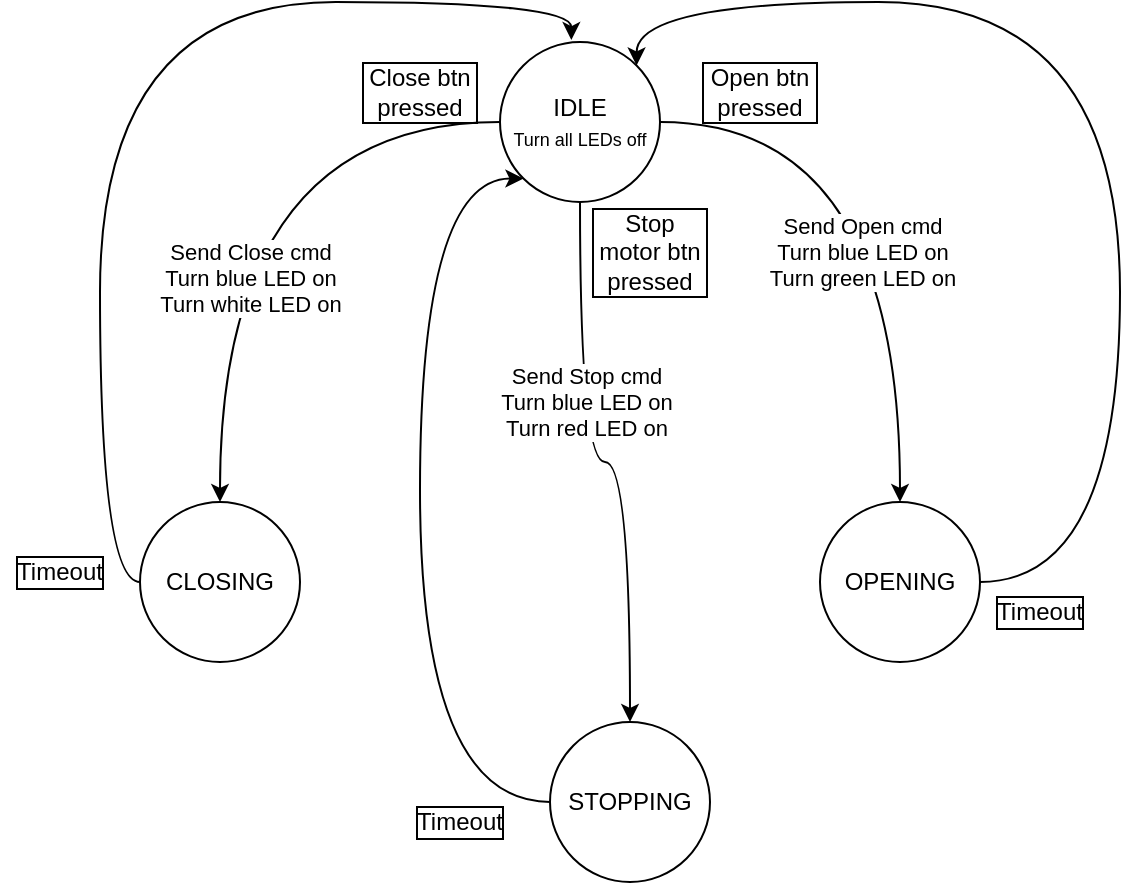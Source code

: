 <mxfile version="20.6.2" type="device"><diagram id="y0mdwXkeUxPRyOCkcBmA" name="Page-1"><mxGraphModel dx="774" dy="481" grid="1" gridSize="10" guides="1" tooltips="1" connect="1" arrows="1" fold="1" page="1" pageScale="1" pageWidth="850" pageHeight="1100" math="0" shadow="0"><root><mxCell id="0"/><mxCell id="1" parent="0"/><mxCell id="mrvpQq7xtBuCmcyidIuL-5" style="edgeStyle=orthogonalEdgeStyle;rounded=0;orthogonalLoop=1;jettySize=auto;html=1;curved=1;" edge="1" parent="1" source="mrvpQq7xtBuCmcyidIuL-1" target="mrvpQq7xtBuCmcyidIuL-2"><mxGeometry relative="1" as="geometry"/></mxCell><mxCell id="mrvpQq7xtBuCmcyidIuL-8" value="Send Open cmd&lt;br&gt;Turn blue LED on&lt;br&gt;Turn green LED on" style="edgeLabel;html=1;align=center;verticalAlign=middle;resizable=0;points=[];" vertex="1" connectable="0" parent="mrvpQq7xtBuCmcyidIuL-5"><mxGeometry x="0.194" y="-19" relative="1" as="geometry"><mxPoint as="offset"/></mxGeometry></mxCell><mxCell id="mrvpQq7xtBuCmcyidIuL-6" style="edgeStyle=orthogonalEdgeStyle;curved=1;rounded=0;orthogonalLoop=1;jettySize=auto;html=1;entryX=0.5;entryY=0;entryDx=0;entryDy=0;" edge="1" parent="1" source="mrvpQq7xtBuCmcyidIuL-1" target="mrvpQq7xtBuCmcyidIuL-3"><mxGeometry relative="1" as="geometry"/></mxCell><mxCell id="mrvpQq7xtBuCmcyidIuL-10" value="&lt;span style=&quot;color: rgba(0, 0, 0, 0); font-family: monospace; font-size: 0px; text-align: start; background-color: rgb(248, 249, 250);&quot;&gt;%3CmxGraphModel%3E%3Croot%3E%3CmxCell%20id%3D%220%22%2F%3E%3CmxCell%20id%3D%221%22%20parent%3D%220%22%2F%3E%3CmxCell%20id%3D%222%22%20value%3D%22Send%20Open%20cmd%26lt%3Bbr%26gt%3BTurn%20green%20LED%20on%22%20style%3D%22edgeLabel%3Bhtml%3D1%3Balign%3Dcenter%3BverticalAlign%3Dmiddle%3Bresizable%3D0%3Bpoints%3D%5B%5D%3B%22%20vertex%3D%221%22%20connectable%3D%220%22%20parent%3D%221%22%3E%3CmxGeometry%20x%3D%22541%22%20y%3D%22265%22%20as%3D%22geometry%22%2F%3E%3C%2FmxCell%3E%3C%2Froot%3E%3C%2FmxGraphModel%3Send&lt;/span&gt;" style="edgeLabel;html=1;align=center;verticalAlign=middle;resizable=0;points=[];" vertex="1" connectable="0" parent="mrvpQq7xtBuCmcyidIuL-6"><mxGeometry x="0.333" y="19" relative="1" as="geometry"><mxPoint as="offset"/></mxGeometry></mxCell><mxCell id="mrvpQq7xtBuCmcyidIuL-11" value="Send Close cmd&lt;br&gt;Turn blue LED on&lt;br&gt;Turn white LED on" style="edgeLabel;html=1;align=center;verticalAlign=middle;resizable=0;points=[];" vertex="1" connectable="0" parent="mrvpQq7xtBuCmcyidIuL-6"><mxGeometry x="0.321" y="15" relative="1" as="geometry"><mxPoint as="offset"/></mxGeometry></mxCell><mxCell id="mrvpQq7xtBuCmcyidIuL-7" style="edgeStyle=orthogonalEdgeStyle;curved=1;rounded=0;orthogonalLoop=1;jettySize=auto;html=1;entryX=0.5;entryY=0;entryDx=0;entryDy=0;" edge="1" parent="1" source="mrvpQq7xtBuCmcyidIuL-1" target="mrvpQq7xtBuCmcyidIuL-4"><mxGeometry relative="1" as="geometry"/></mxCell><mxCell id="mrvpQq7xtBuCmcyidIuL-12" value="Send Stop cmd&lt;br&gt;Turn blue LED on&lt;br&gt;Turn red LED on" style="edgeLabel;html=1;align=center;verticalAlign=middle;resizable=0;points=[];" vertex="1" connectable="0" parent="mrvpQq7xtBuCmcyidIuL-7"><mxGeometry x="-0.297" y="3" relative="1" as="geometry"><mxPoint as="offset"/></mxGeometry></mxCell><mxCell id="mrvpQq7xtBuCmcyidIuL-1" value="IDLE&lt;br&gt;&lt;font style=&quot;font-size: 9px;&quot;&gt;Turn all LEDs off&lt;/font&gt;" style="ellipse;whiteSpace=wrap;html=1;aspect=fixed;" vertex="1" parent="1"><mxGeometry x="360" y="160" width="80" height="80" as="geometry"/></mxCell><mxCell id="mrvpQq7xtBuCmcyidIuL-15" style="edgeStyle=orthogonalEdgeStyle;curved=1;rounded=0;orthogonalLoop=1;jettySize=auto;html=1;entryX=1;entryY=0;entryDx=0;entryDy=0;exitX=1;exitY=0.5;exitDx=0;exitDy=0;" edge="1" parent="1" source="mrvpQq7xtBuCmcyidIuL-2" target="mrvpQq7xtBuCmcyidIuL-1"><mxGeometry relative="1" as="geometry"><Array as="points"><mxPoint x="670" y="430"/><mxPoint x="670" y="140"/><mxPoint x="428" y="140"/></Array></mxGeometry></mxCell><mxCell id="mrvpQq7xtBuCmcyidIuL-2" value="OPENING" style="ellipse;whiteSpace=wrap;html=1;aspect=fixed;" vertex="1" parent="1"><mxGeometry x="520" y="390" width="80" height="80" as="geometry"/></mxCell><mxCell id="mrvpQq7xtBuCmcyidIuL-14" style="edgeStyle=orthogonalEdgeStyle;curved=1;rounded=0;orthogonalLoop=1;jettySize=auto;html=1;entryX=0.446;entryY=-0.012;entryDx=0;entryDy=0;entryPerimeter=0;exitX=0;exitY=0.5;exitDx=0;exitDy=0;" edge="1" parent="1" source="mrvpQq7xtBuCmcyidIuL-3" target="mrvpQq7xtBuCmcyidIuL-1"><mxGeometry relative="1" as="geometry"/></mxCell><mxCell id="mrvpQq7xtBuCmcyidIuL-3" value="CLOSING" style="ellipse;whiteSpace=wrap;html=1;aspect=fixed;" vertex="1" parent="1"><mxGeometry x="180" y="390" width="80" height="80" as="geometry"/></mxCell><mxCell id="mrvpQq7xtBuCmcyidIuL-13" style="edgeStyle=orthogonalEdgeStyle;curved=1;rounded=0;orthogonalLoop=1;jettySize=auto;html=1;entryX=0;entryY=1;entryDx=0;entryDy=0;exitX=0;exitY=0.5;exitDx=0;exitDy=0;" edge="1" parent="1" source="mrvpQq7xtBuCmcyidIuL-4" target="mrvpQq7xtBuCmcyidIuL-1"><mxGeometry relative="1" as="geometry"><Array as="points"><mxPoint x="320" y="540"/><mxPoint x="320" y="228"/></Array></mxGeometry></mxCell><mxCell id="mrvpQq7xtBuCmcyidIuL-4" value="STOPPING" style="ellipse;whiteSpace=wrap;html=1;aspect=fixed;" vertex="1" parent="1"><mxGeometry x="385" y="500" width="80" height="80" as="geometry"/></mxCell><mxCell id="mrvpQq7xtBuCmcyidIuL-16" value="Timeout" style="text;html=1;strokeColor=none;fillColor=none;align=center;verticalAlign=middle;whiteSpace=wrap;rounded=0;labelBorderColor=default;" vertex="1" parent="1"><mxGeometry x="600" y="430" width="60" height="30" as="geometry"/></mxCell><mxCell id="mrvpQq7xtBuCmcyidIuL-17" value="Timeout" style="text;html=1;strokeColor=none;fillColor=none;align=center;verticalAlign=middle;whiteSpace=wrap;rounded=0;labelBorderColor=default;" vertex="1" parent="1"><mxGeometry x="310" y="535" width="60" height="30" as="geometry"/></mxCell><mxCell id="mrvpQq7xtBuCmcyidIuL-19" value="Timeout" style="text;html=1;strokeColor=none;fillColor=none;align=center;verticalAlign=middle;whiteSpace=wrap;rounded=0;labelBorderColor=default;" vertex="1" parent="1"><mxGeometry x="110" y="410" width="60" height="30" as="geometry"/></mxCell><mxCell id="mrvpQq7xtBuCmcyidIuL-20" value="Open btn pressed" style="text;html=1;strokeColor=none;fillColor=none;align=center;verticalAlign=middle;whiteSpace=wrap;rounded=0;labelBorderColor=default;" vertex="1" parent="1"><mxGeometry x="460" y="170" width="60" height="30" as="geometry"/></mxCell><mxCell id="mrvpQq7xtBuCmcyidIuL-21" value="Close btn pressed" style="text;html=1;strokeColor=none;fillColor=none;align=center;verticalAlign=middle;whiteSpace=wrap;rounded=0;labelBorderColor=default;" vertex="1" parent="1"><mxGeometry x="290" y="170" width="60" height="30" as="geometry"/></mxCell><mxCell id="mrvpQq7xtBuCmcyidIuL-22" value="Stop motor btn pressed" style="text;html=1;strokeColor=none;fillColor=none;align=center;verticalAlign=middle;whiteSpace=wrap;rounded=0;labelBorderColor=default;" vertex="1" parent="1"><mxGeometry x="405" y="250" width="60" height="30" as="geometry"/></mxCell></root></mxGraphModel></diagram></mxfile>